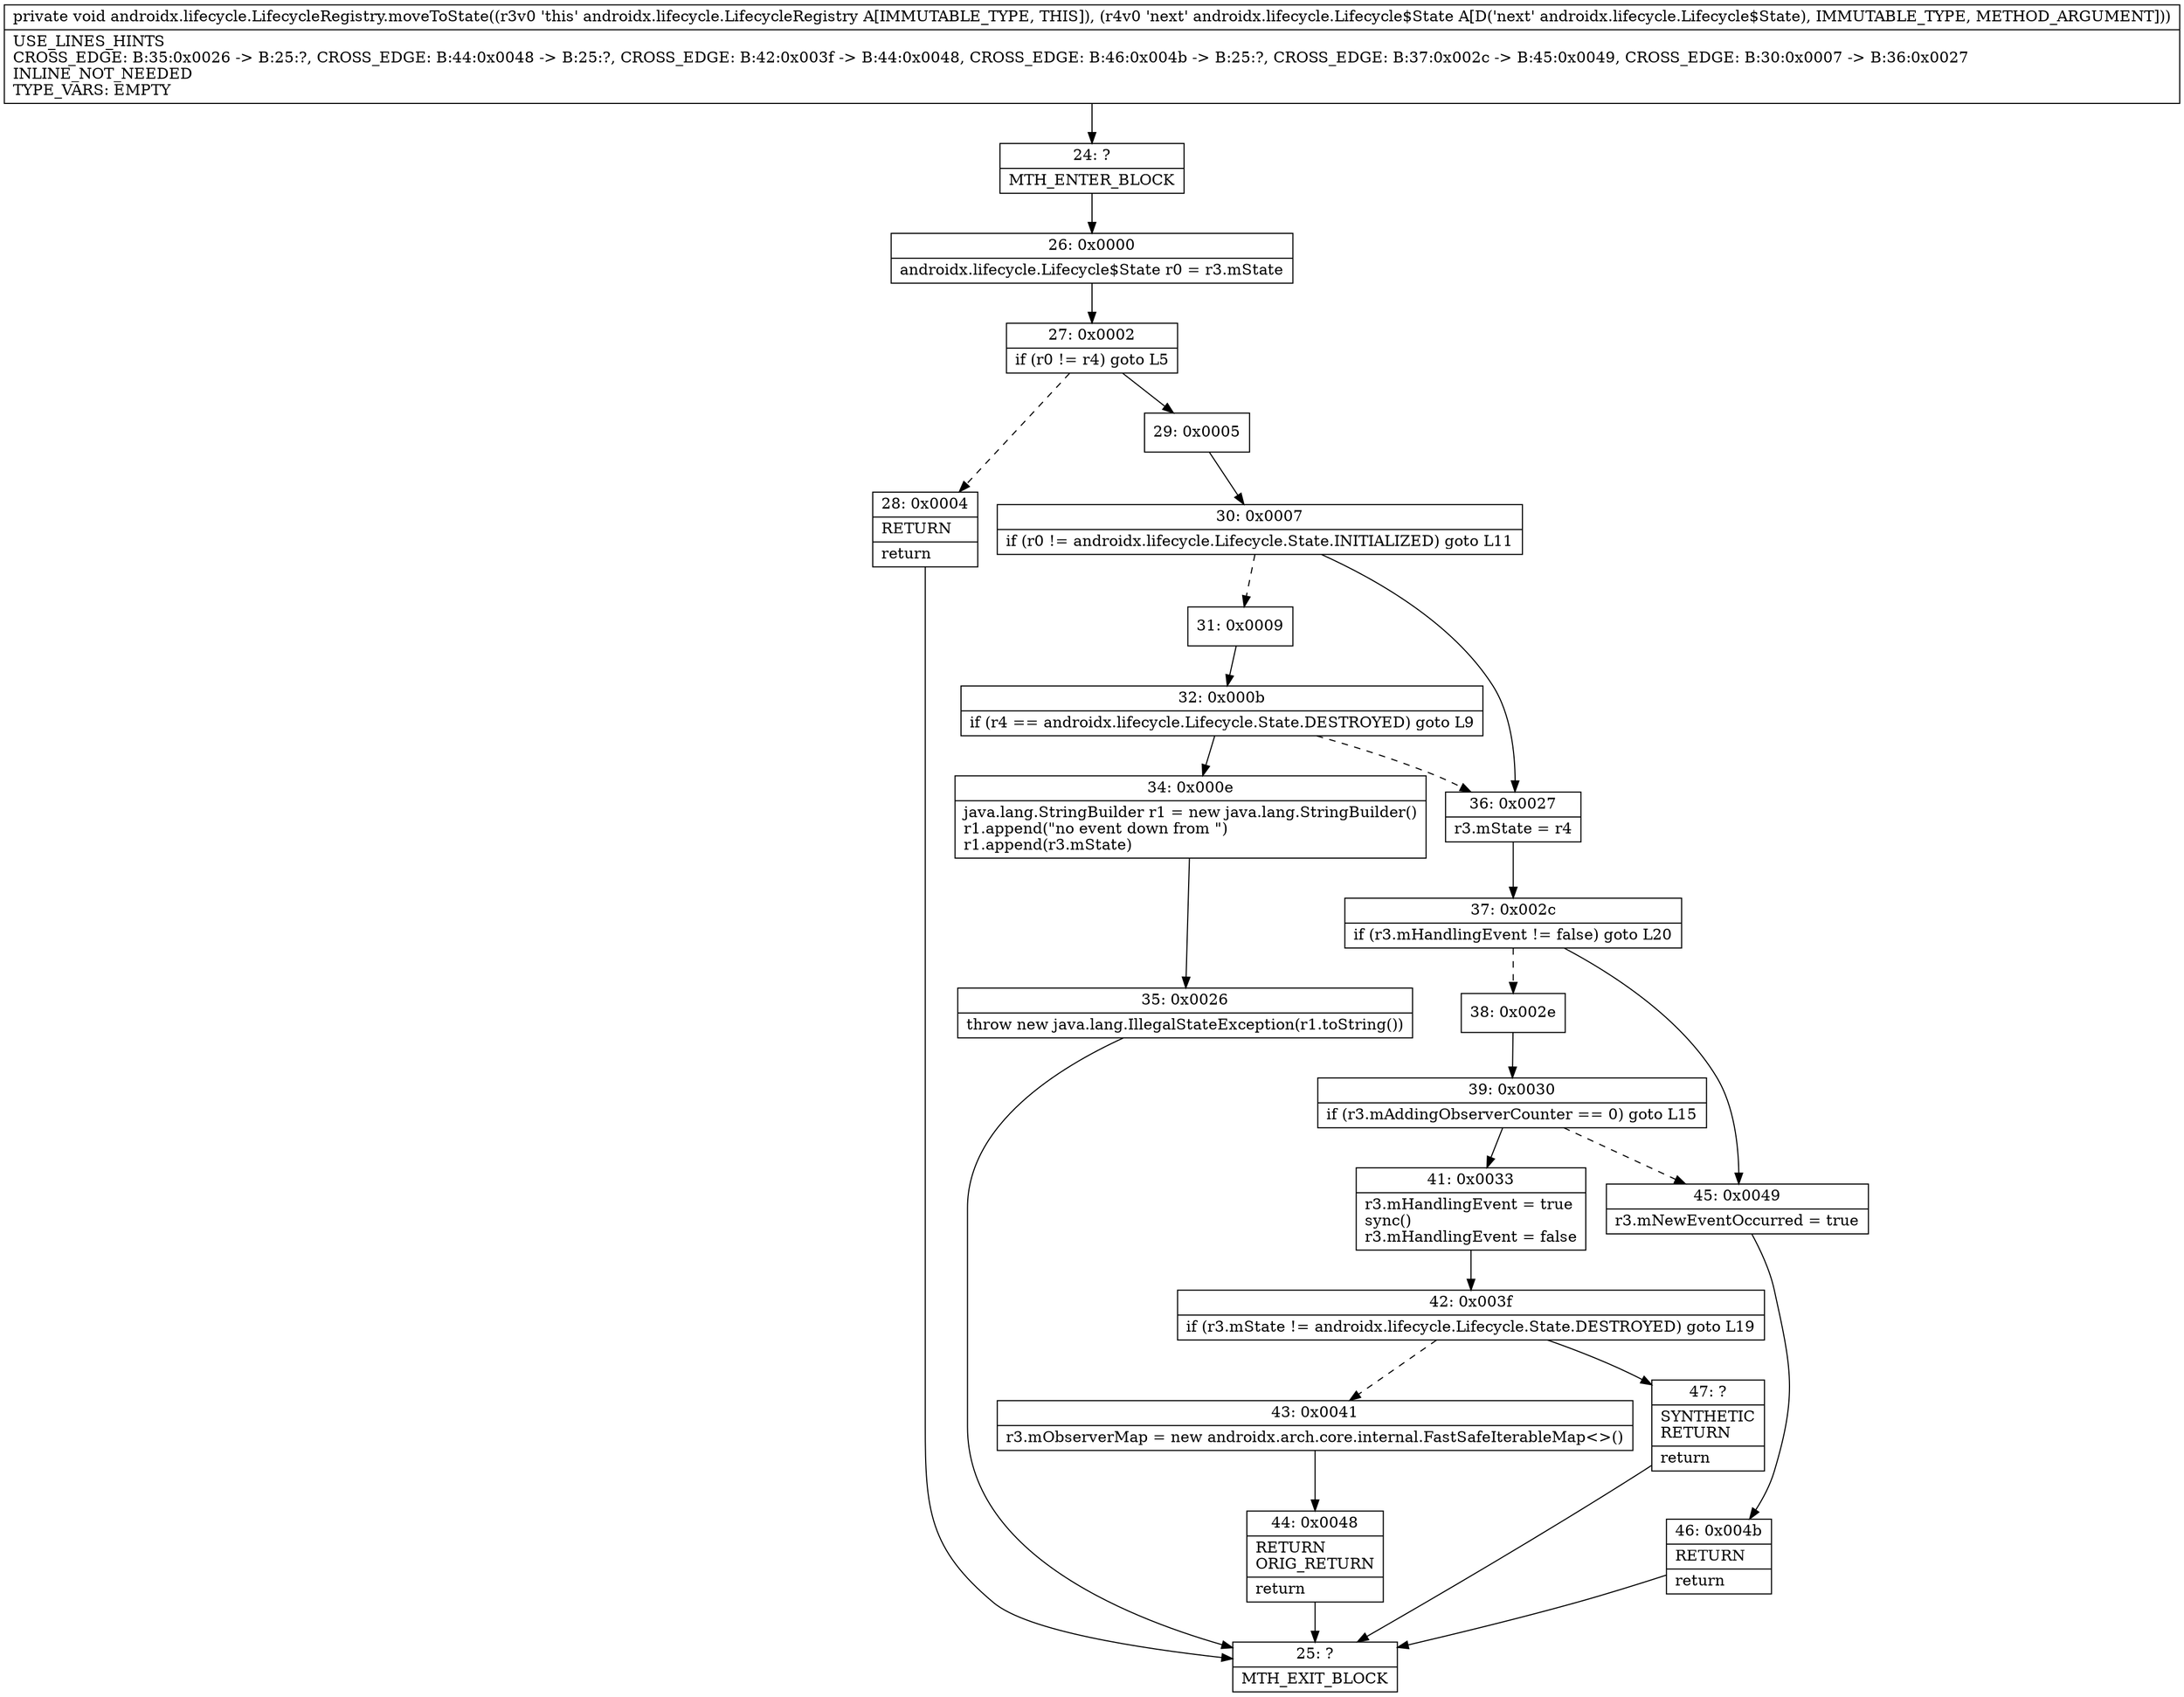 digraph "CFG forandroidx.lifecycle.LifecycleRegistry.moveToState(Landroidx\/lifecycle\/Lifecycle$State;)V" {
Node_24 [shape=record,label="{24\:\ ?|MTH_ENTER_BLOCK\l}"];
Node_26 [shape=record,label="{26\:\ 0x0000|androidx.lifecycle.Lifecycle$State r0 = r3.mState\l}"];
Node_27 [shape=record,label="{27\:\ 0x0002|if (r0 != r4) goto L5\l}"];
Node_28 [shape=record,label="{28\:\ 0x0004|RETURN\l|return\l}"];
Node_25 [shape=record,label="{25\:\ ?|MTH_EXIT_BLOCK\l}"];
Node_29 [shape=record,label="{29\:\ 0x0005}"];
Node_30 [shape=record,label="{30\:\ 0x0007|if (r0 != androidx.lifecycle.Lifecycle.State.INITIALIZED) goto L11\l}"];
Node_31 [shape=record,label="{31\:\ 0x0009}"];
Node_32 [shape=record,label="{32\:\ 0x000b|if (r4 == androidx.lifecycle.Lifecycle.State.DESTROYED) goto L9\l}"];
Node_34 [shape=record,label="{34\:\ 0x000e|java.lang.StringBuilder r1 = new java.lang.StringBuilder()\lr1.append(\"no event down from \")\lr1.append(r3.mState)\l}"];
Node_35 [shape=record,label="{35\:\ 0x0026|throw new java.lang.IllegalStateException(r1.toString())\l}"];
Node_36 [shape=record,label="{36\:\ 0x0027|r3.mState = r4\l}"];
Node_37 [shape=record,label="{37\:\ 0x002c|if (r3.mHandlingEvent != false) goto L20\l}"];
Node_38 [shape=record,label="{38\:\ 0x002e}"];
Node_39 [shape=record,label="{39\:\ 0x0030|if (r3.mAddingObserverCounter == 0) goto L15\l}"];
Node_41 [shape=record,label="{41\:\ 0x0033|r3.mHandlingEvent = true\lsync()\lr3.mHandlingEvent = false\l}"];
Node_42 [shape=record,label="{42\:\ 0x003f|if (r3.mState != androidx.lifecycle.Lifecycle.State.DESTROYED) goto L19\l}"];
Node_43 [shape=record,label="{43\:\ 0x0041|r3.mObserverMap = new androidx.arch.core.internal.FastSafeIterableMap\<\>()\l}"];
Node_44 [shape=record,label="{44\:\ 0x0048|RETURN\lORIG_RETURN\l|return\l}"];
Node_47 [shape=record,label="{47\:\ ?|SYNTHETIC\lRETURN\l|return\l}"];
Node_45 [shape=record,label="{45\:\ 0x0049|r3.mNewEventOccurred = true\l}"];
Node_46 [shape=record,label="{46\:\ 0x004b|RETURN\l|return\l}"];
MethodNode[shape=record,label="{private void androidx.lifecycle.LifecycleRegistry.moveToState((r3v0 'this' androidx.lifecycle.LifecycleRegistry A[IMMUTABLE_TYPE, THIS]), (r4v0 'next' androidx.lifecycle.Lifecycle$State A[D('next' androidx.lifecycle.Lifecycle$State), IMMUTABLE_TYPE, METHOD_ARGUMENT]))  | USE_LINES_HINTS\lCROSS_EDGE: B:35:0x0026 \-\> B:25:?, CROSS_EDGE: B:44:0x0048 \-\> B:25:?, CROSS_EDGE: B:42:0x003f \-\> B:44:0x0048, CROSS_EDGE: B:46:0x004b \-\> B:25:?, CROSS_EDGE: B:37:0x002c \-\> B:45:0x0049, CROSS_EDGE: B:30:0x0007 \-\> B:36:0x0027\lINLINE_NOT_NEEDED\lTYPE_VARS: EMPTY\l}"];
MethodNode -> Node_24;Node_24 -> Node_26;
Node_26 -> Node_27;
Node_27 -> Node_28[style=dashed];
Node_27 -> Node_29;
Node_28 -> Node_25;
Node_29 -> Node_30;
Node_30 -> Node_31[style=dashed];
Node_30 -> Node_36;
Node_31 -> Node_32;
Node_32 -> Node_34;
Node_32 -> Node_36[style=dashed];
Node_34 -> Node_35;
Node_35 -> Node_25;
Node_36 -> Node_37;
Node_37 -> Node_38[style=dashed];
Node_37 -> Node_45;
Node_38 -> Node_39;
Node_39 -> Node_41;
Node_39 -> Node_45[style=dashed];
Node_41 -> Node_42;
Node_42 -> Node_43[style=dashed];
Node_42 -> Node_47;
Node_43 -> Node_44;
Node_44 -> Node_25;
Node_47 -> Node_25;
Node_45 -> Node_46;
Node_46 -> Node_25;
}

